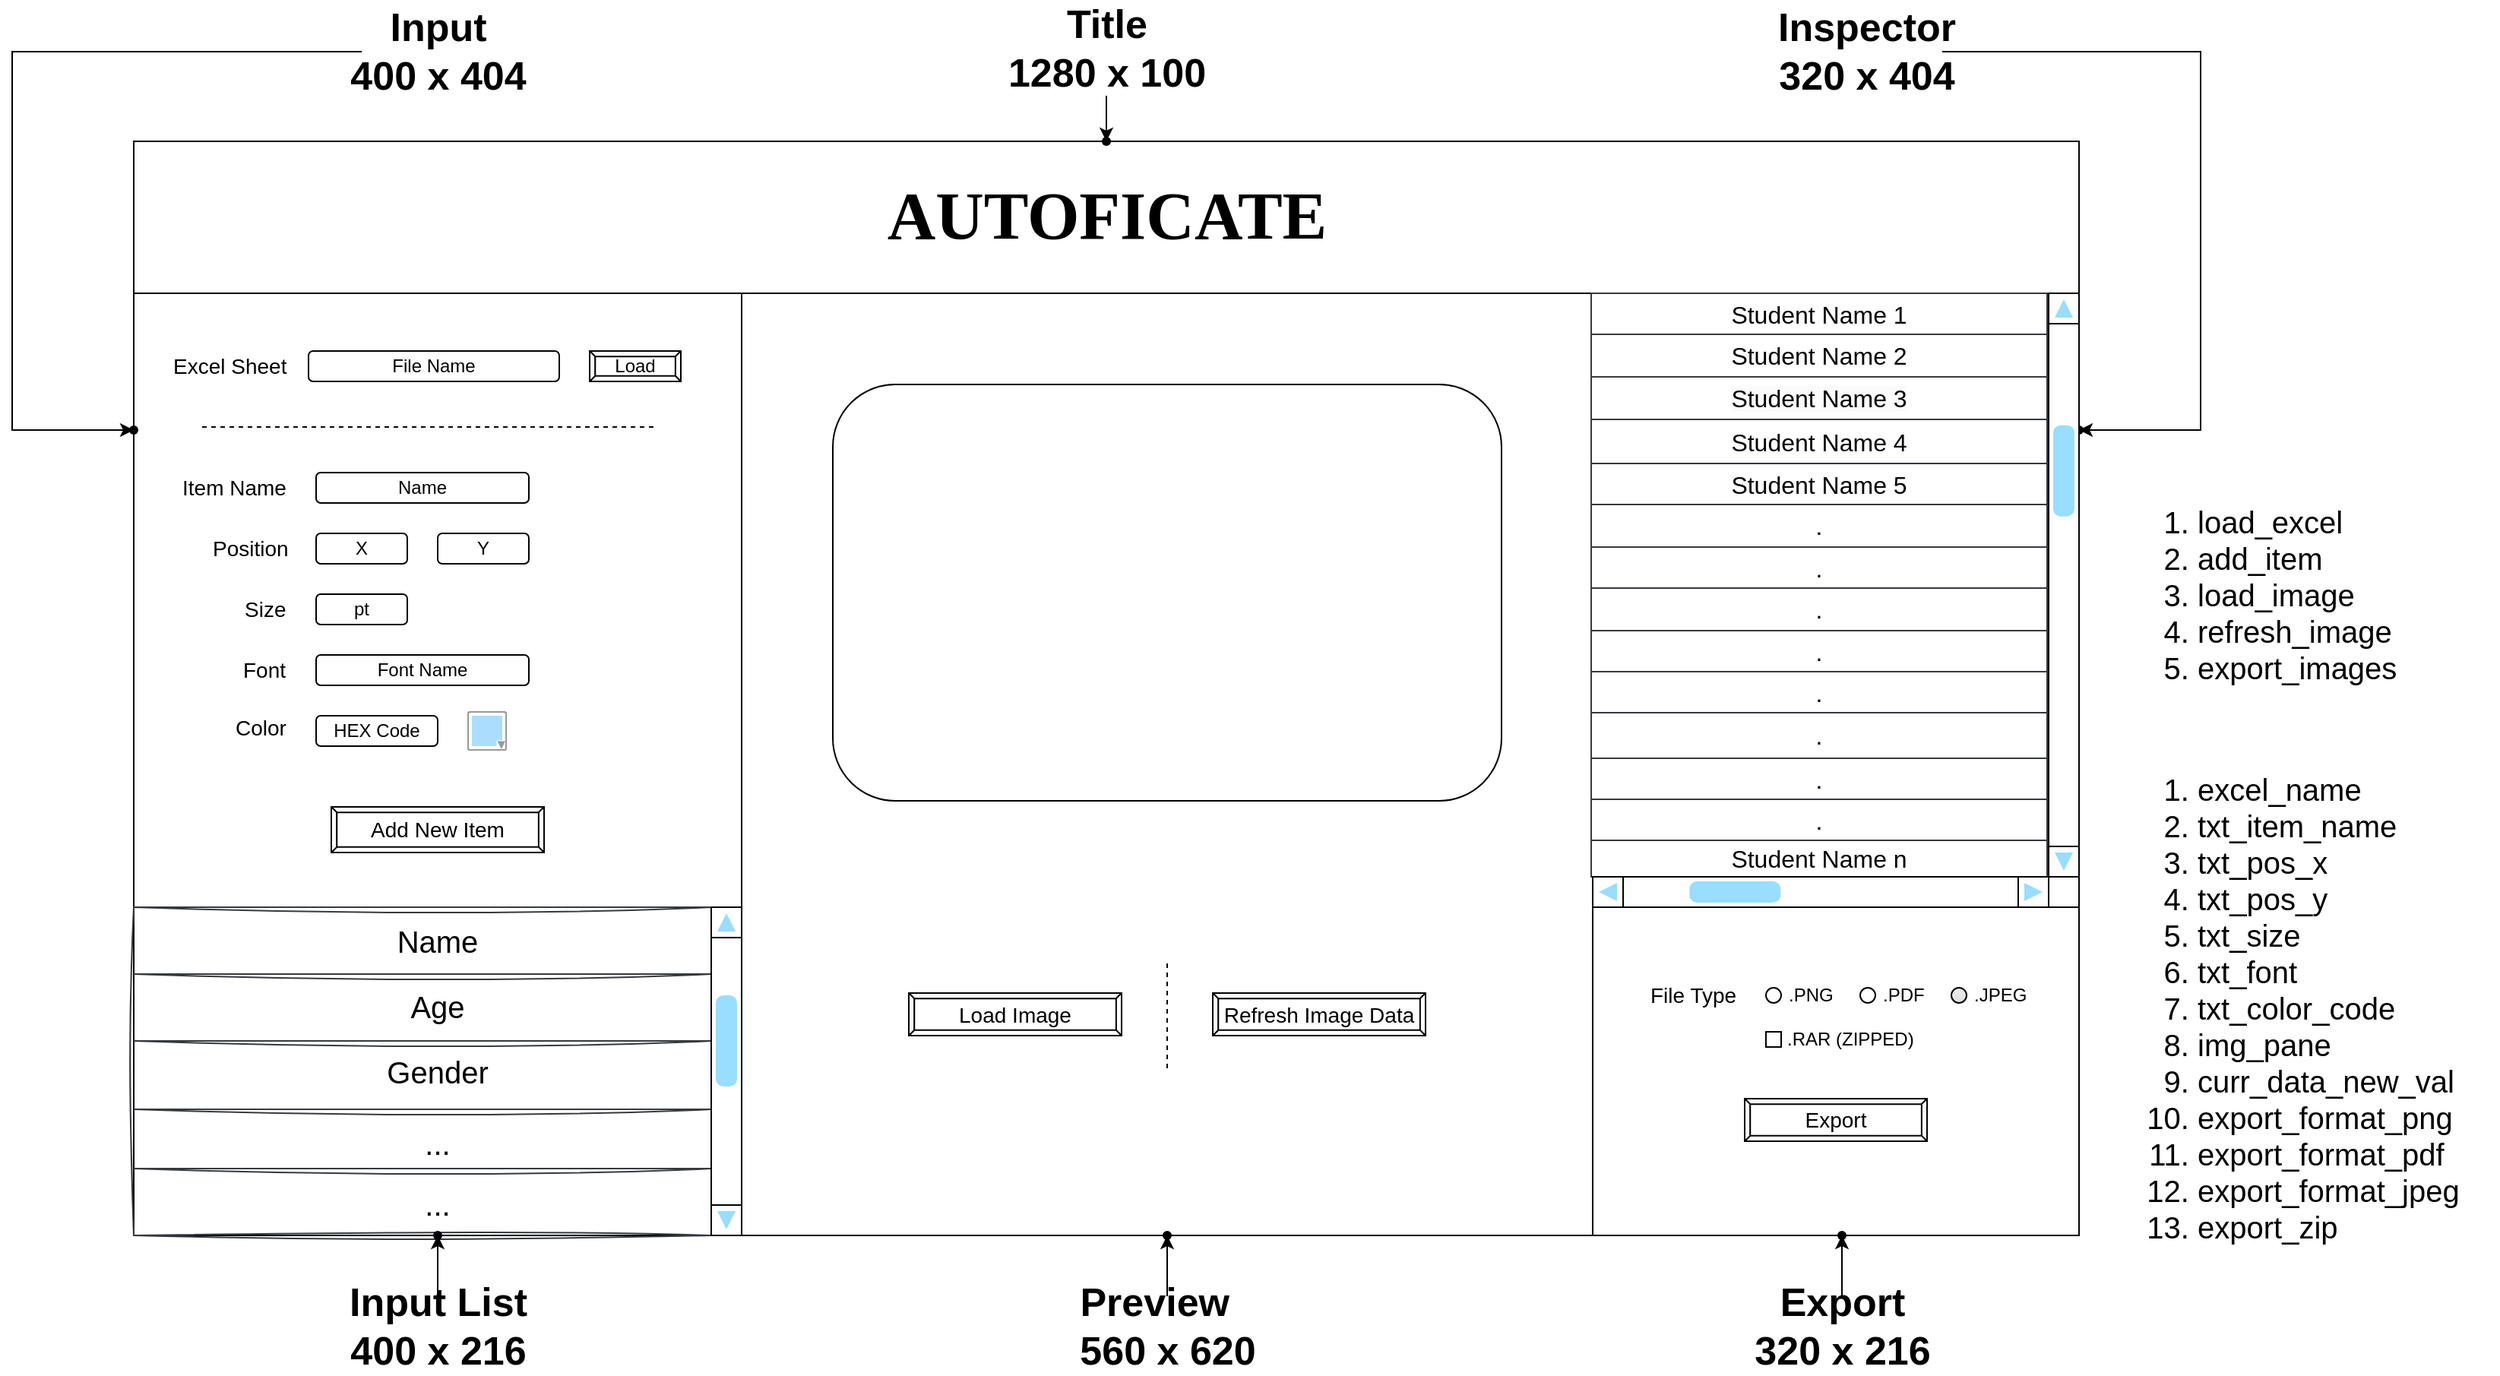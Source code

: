 <mxfile version="22.1.11" type="github" pages="2">
  <diagram name="Layout" id="3tFr-54vqNAXreYe3aTh">
    <mxGraphModel dx="2635" dy="1520" grid="1" gridSize="10" guides="1" tooltips="1" connect="1" arrows="1" fold="1" page="1" pageScale="1" pageWidth="1600" pageHeight="900" math="0" shadow="0">
      <root>
        <object label="" django-id="" id="0">
          <mxCell />
        </object>
        <mxCell id="1" parent="0" />
        <mxCell id="I5DkHqy-VIiB0eivFTLI-1" value="" style="rounded=0;whiteSpace=wrap;html=1;labelPosition=center;verticalLabelPosition=middle;align=center;verticalAlign=middle;movable=0;resizable=0;rotatable=0;deletable=0;editable=0;locked=1;connectable=0;aspect=fixed;fillColor=none;gradientColor=none;gradientDirection=radial;fillStyle=dots;strokeColor=default;glass=0;" parent="1" vertex="1">
          <mxGeometry width="1280" height="720" as="geometry" />
        </mxCell>
        <mxCell id="KJbxnqqP8v8nSf_yf0gy-2" value="" style="endArrow=none;html=1;rounded=0;entryX=0.25;entryY=0;entryDx=0;entryDy=0;movable=0;resizable=0;rotatable=0;deletable=0;editable=0;locked=1;connectable=0;" parent="1" edge="1">
          <mxGeometry width="50" height="50" relative="1" as="geometry">
            <mxPoint x="400" y="100" as="sourcePoint" />
            <mxPoint x="400" y="720" as="targetPoint" />
          </mxGeometry>
        </mxCell>
        <mxCell id="KJbxnqqP8v8nSf_yf0gy-3" value="" style="endArrow=none;html=1;rounded=0;entryX=0.25;entryY=0;entryDx=0;entryDy=0;movable=0;resizable=0;rotatable=0;deletable=0;editable=0;locked=1;connectable=0;" parent="1" edge="1">
          <mxGeometry width="50" height="50" relative="1" as="geometry">
            <mxPoint x="960" y="100" as="sourcePoint" />
            <mxPoint x="960" y="720" as="targetPoint" />
          </mxGeometry>
        </mxCell>
        <mxCell id="KJbxnqqP8v8nSf_yf0gy-4" value="" style="endArrow=none;html=1;rounded=0;movable=1;resizable=1;rotatable=1;deletable=1;editable=1;locked=0;connectable=1;" parent="1" edge="1">
          <mxGeometry width="50" height="50" relative="1" as="geometry">
            <mxPoint y="504" as="sourcePoint" />
            <mxPoint x="400" y="504" as="targetPoint" />
          </mxGeometry>
        </mxCell>
        <mxCell id="KJbxnqqP8v8nSf_yf0gy-5" value="" style="endArrow=none;html=1;rounded=0;movable=0;resizable=0;rotatable=0;deletable=0;editable=0;locked=1;connectable=0;" parent="1" edge="1">
          <mxGeometry width="50" height="50" relative="1" as="geometry">
            <mxPoint x="960" y="504" as="sourcePoint" />
            <mxPoint x="1280" y="504" as="targetPoint" />
          </mxGeometry>
        </mxCell>
        <object label="Load" django-id="load_excel" django-submit-type="POST" id="KJbxnqqP8v8nSf_yf0gy-23">
          <mxCell style="labelPosition=center;verticalLabelPosition=middle;align=center;html=1;shape=mxgraph.basic.button;dx=3.57;whiteSpace=wrap;" parent="1" vertex="1">
            <mxGeometry x="300" y="138" width="60" height="20" as="geometry" />
          </mxCell>
        </object>
        <mxCell id="KJbxnqqP8v8nSf_yf0gy-24" value="Excel Sheet" style="text;html=1;strokeColor=none;fillColor=none;align=left;verticalAlign=middle;whiteSpace=wrap;rounded=0;fontSize=14;" parent="1" vertex="1">
          <mxGeometry x="24" y="138" width="80" height="20" as="geometry" />
        </mxCell>
        <object label="File Name" django-id="excel_name" id="KJbxnqqP8v8nSf_yf0gy-25">
          <mxCell style="rounded=1;whiteSpace=wrap;html=1;strokeColor=default;align=center;verticalAlign=middle;fontFamily=Helvetica;fontSize=12;fontColor=default;fillColor=default;" parent="1" vertex="1">
            <mxGeometry x="115" y="138" width="165" height="20" as="geometry" />
          </mxCell>
        </object>
        <mxCell id="KJbxnqqP8v8nSf_yf0gy-31" value="Position" style="text;html=1;strokeColor=none;fillColor=none;align=left;verticalAlign=middle;whiteSpace=wrap;rounded=0;fontSize=14;fontFamily=Helvetica;fontColor=default;" parent="1" vertex="1">
          <mxGeometry x="50" y="258" width="50" height="20" as="geometry" />
        </mxCell>
        <object label="X" django-id="txt_pos_x" id="KJbxnqqP8v8nSf_yf0gy-33">
          <mxCell style="rounded=1;whiteSpace=wrap;html=1;align=center;verticalAlign=middle;fontFamily=Helvetica;fontSize=12;fontColor=default;fillColor=none;gradientColor=none;" parent="1" vertex="1">
            <mxGeometry x="120" y="258" width="60" height="20" as="geometry" />
          </mxCell>
        </object>
        <object label="Y" django-id="txt_pos_y" id="KJbxnqqP8v8nSf_yf0gy-34">
          <mxCell style="rounded=1;whiteSpace=wrap;html=1;align=center;verticalAlign=middle;fontFamily=Helvetica;fontSize=12;fontColor=default;fillColor=none;gradientColor=none;" parent="1" vertex="1">
            <mxGeometry x="200" y="258" width="60" height="20" as="geometry" />
          </mxCell>
        </object>
        <mxCell id="KJbxnqqP8v8nSf_yf0gy-42" value="Size" style="text;html=1;strokeColor=none;fillColor=none;align=left;verticalAlign=middle;whiteSpace=wrap;rounded=0;fontSize=14;fontFamily=Helvetica;fontColor=default;" parent="1" vertex="1">
          <mxGeometry x="71" y="298" width="30" height="20" as="geometry" />
        </mxCell>
        <object label="&lt;div style=&quot;&quot;&gt;&lt;span style=&quot;background-color: initial;&quot;&gt;pt&lt;/span&gt;&lt;/div&gt;" django-id="txt_size" id="KJbxnqqP8v8nSf_yf0gy-43">
          <mxCell style="rounded=1;whiteSpace=wrap;html=1;align=center;verticalAlign=middle;fontFamily=Helvetica;fontSize=12;fontColor=default;fillColor=none;gradientColor=none;" parent="1" vertex="1">
            <mxGeometry x="120" y="298" width="60" height="20" as="geometry" />
          </mxCell>
        </object>
        <mxCell id="KJbxnqqP8v8nSf_yf0gy-44" value="Font" style="text;html=1;strokeColor=none;fillColor=none;align=left;verticalAlign=middle;whiteSpace=wrap;rounded=0;fontSize=14;fontFamily=Helvetica;fontColor=default;" parent="1" vertex="1">
          <mxGeometry x="70" y="338" width="30" height="20" as="geometry" />
        </mxCell>
        <object label="&lt;div style=&quot;&quot;&gt;&lt;span style=&quot;background-color: initial;&quot;&gt;Font Name&lt;/span&gt;&lt;/div&gt;" django-id="txt_font" id="KJbxnqqP8v8nSf_yf0gy-45">
          <mxCell style="rounded=1;whiteSpace=wrap;html=1;align=center;verticalAlign=middle;fontFamily=Helvetica;fontSize=12;fontColor=default;fillColor=none;gradientColor=none;" parent="1" vertex="1">
            <mxGeometry x="120" y="338" width="140" height="20" as="geometry" />
          </mxCell>
        </object>
        <object label="&lt;div style=&quot;&quot;&gt;&lt;span style=&quot;background-color: initial;&quot;&gt;HEX Code&lt;/span&gt;&lt;/div&gt;" django-id="txt_color_code" id="KJbxnqqP8v8nSf_yf0gy-46">
          <mxCell style="rounded=1;whiteSpace=wrap;html=1;align=center;verticalAlign=middle;fontFamily=Helvetica;fontSize=12;fontColor=default;fillColor=none;gradientColor=none;" parent="1" vertex="1">
            <mxGeometry x="120" y="378" width="80" height="20" as="geometry" />
          </mxCell>
        </object>
        <mxCell id="KJbxnqqP8v8nSf_yf0gy-47" value="Color" style="text;html=1;strokeColor=none;fillColor=none;align=left;verticalAlign=middle;whiteSpace=wrap;rounded=0;fontSize=14;fontFamily=Helvetica;fontColor=default;" parent="1" vertex="1">
          <mxGeometry x="65" y="375.5" width="30" height="20" as="geometry" />
        </mxCell>
        <mxCell id="KJbxnqqP8v8nSf_yf0gy-48" value="" style="verticalLabelPosition=bottom;shadow=0;dashed=0;align=center;html=1;verticalAlign=top;strokeWidth=1;shape=mxgraph.mockup.forms.colorPicker;chosenColor=#aaddff;rounded=0;fontFamily=Helvetica;fontSize=12;" parent="1" vertex="1">
          <mxGeometry x="220" y="375.5" width="25" height="25" as="geometry" />
        </mxCell>
        <mxCell id="KJbxnqqP8v8nSf_yf0gy-49" value="" style="endArrow=none;html=1;rounded=0;fontFamily=Helvetica;fontSize=12;fontColor=default;movable=0;resizable=0;rotatable=0;deletable=0;editable=0;locked=1;connectable=0;" parent="1" edge="1">
          <mxGeometry width="50" height="50" relative="1" as="geometry">
            <mxPoint y="100" as="sourcePoint" />
            <mxPoint x="1280" y="100" as="targetPoint" />
          </mxGeometry>
        </mxCell>
        <object label="Add New Item" django-id="add_item" django-submit-type="POST" id="KJbxnqqP8v8nSf_yf0gy-50">
          <mxCell style="labelPosition=center;verticalLabelPosition=middle;align=center;html=1;shape=mxgraph.basic.button;dx=3.57;whiteSpace=wrap;fontSize=14;" parent="1" vertex="1">
            <mxGeometry x="130" y="438" width="140" height="30" as="geometry" />
          </mxCell>
        </object>
        <mxCell id="KJbxnqqP8v8nSf_yf0gy-64" value="" style="shape=table;startSize=0;container=1;collapsible=0;childLayout=tableLayout;fontSize=16;rounded=1;align=left;verticalAlign=middle;fontFamily=Helvetica;spacing=2;labelBorderColor=none;whiteSpace=wrap;html=1;labelBackgroundColor=none;fontStyle=0;arcSize=37;swimlaneLine=1;swimlaneFillColor=default;spacingLeft=50;fillColor=default;strokeColor=#36393d;fillStyle=auto;gradientColor=none;shadow=0;sketch=1;curveFitting=1;jiggle=2;" parent="1" vertex="1">
          <mxGeometry y="504" width="380" height="216" as="geometry" />
        </mxCell>
        <mxCell id="KJbxnqqP8v8nSf_yf0gy-79" style="shape=tableRow;horizontal=0;startSize=0;swimlaneHead=0;swimlaneBody=0;strokeColor=inherit;top=0;left=0;bottom=0;right=0;collapsible=0;dropTarget=0;fillColor=none;points=[[0,0.5],[1,0.5]];portConstraint=eastwest;fontSize=16;rounded=0;align=left;verticalAlign=middle;fontFamily=Helvetica;fontColor=default;html=1;spacingLeft=3;spacing=5;" parent="KJbxnqqP8v8nSf_yf0gy-64" vertex="1">
          <mxGeometry width="380" height="44" as="geometry" />
        </mxCell>
        <mxCell id="KJbxnqqP8v8nSf_yf0gy-80" value="" style="shape=partialRectangle;html=1;whiteSpace=wrap;connectable=0;strokeColor=inherit;overflow=hidden;fillColor=none;top=0;left=0;bottom=0;right=0;pointerEvents=1;fontSize=16;rounded=0;align=left;verticalAlign=middle;fontFamily=Helvetica;fontColor=default;" parent="KJbxnqqP8v8nSf_yf0gy-79" vertex="1">
          <mxGeometry width="380" height="44" as="geometry">
            <mxRectangle width="380" height="44" as="alternateBounds" />
          </mxGeometry>
        </mxCell>
        <mxCell id="KJbxnqqP8v8nSf_yf0gy-77" style="shape=tableRow;horizontal=0;startSize=0;swimlaneHead=0;swimlaneBody=0;strokeColor=inherit;top=0;left=0;bottom=0;right=0;collapsible=0;dropTarget=0;fillColor=none;points=[[0,0.5],[1,0.5]];portConstraint=eastwest;fontSize=16;rounded=0;align=left;verticalAlign=middle;fontFamily=Helvetica;fontColor=default;html=1;" parent="KJbxnqqP8v8nSf_yf0gy-64" vertex="1">
          <mxGeometry y="44" width="380" height="44" as="geometry" />
        </mxCell>
        <mxCell id="KJbxnqqP8v8nSf_yf0gy-78" value="" style="shape=partialRectangle;html=1;whiteSpace=wrap;connectable=0;strokeColor=inherit;overflow=hidden;fillColor=none;top=0;left=0;bottom=0;right=0;pointerEvents=1;fontSize=16;rounded=0;align=left;verticalAlign=middle;fontFamily=Helvetica;fontColor=default;" parent="KJbxnqqP8v8nSf_yf0gy-77" vertex="1">
          <mxGeometry width="380" height="44" as="geometry">
            <mxRectangle width="380" height="44" as="alternateBounds" />
          </mxGeometry>
        </mxCell>
        <mxCell id="KJbxnqqP8v8nSf_yf0gy-65" value="" style="shape=tableRow;horizontal=0;startSize=0;swimlaneHead=0;swimlaneBody=0;strokeColor=inherit;top=0;left=0;bottom=0;right=0;collapsible=0;dropTarget=0;fillColor=none;points=[[0,0.5],[1,0.5]];portConstraint=eastwest;fontSize=16;rounded=0;align=left;verticalAlign=middle;fontFamily=Helvetica;fontColor=default;html=1;" parent="KJbxnqqP8v8nSf_yf0gy-64" vertex="1">
          <mxGeometry y="88" width="380" height="45" as="geometry" />
        </mxCell>
        <mxCell id="KJbxnqqP8v8nSf_yf0gy-67" value="" style="shape=partialRectangle;html=1;whiteSpace=wrap;connectable=0;strokeColor=inherit;overflow=hidden;fillColor=none;top=0;left=0;bottom=0;right=0;pointerEvents=1;fontSize=16;rounded=0;align=left;verticalAlign=middle;fontFamily=Helvetica;fontColor=default;" parent="KJbxnqqP8v8nSf_yf0gy-65" vertex="1">
          <mxGeometry width="380" height="45" as="geometry">
            <mxRectangle width="380" height="45" as="alternateBounds" />
          </mxGeometry>
        </mxCell>
        <mxCell id="KJbxnqqP8v8nSf_yf0gy-69" value="" style="shape=tableRow;horizontal=0;startSize=0;swimlaneHead=0;swimlaneBody=0;strokeColor=inherit;top=0;left=0;bottom=0;right=0;collapsible=0;dropTarget=0;fillColor=none;points=[[0,0.5],[1,0.5]];portConstraint=eastwest;fontSize=16;rounded=0;align=left;verticalAlign=middle;fontFamily=Helvetica;fontColor=default;html=1;" parent="KJbxnqqP8v8nSf_yf0gy-64" vertex="1">
          <mxGeometry y="133" width="380" height="39" as="geometry" />
        </mxCell>
        <mxCell id="KJbxnqqP8v8nSf_yf0gy-71" value="" style="shape=partialRectangle;html=1;whiteSpace=wrap;connectable=0;strokeColor=inherit;overflow=hidden;fillColor=none;top=0;left=0;bottom=0;right=0;pointerEvents=1;fontSize=16;rounded=0;align=left;verticalAlign=middle;fontFamily=Helvetica;fontColor=default;" parent="KJbxnqqP8v8nSf_yf0gy-69" vertex="1">
          <mxGeometry width="380" height="39" as="geometry">
            <mxRectangle width="380" height="39" as="alternateBounds" />
          </mxGeometry>
        </mxCell>
        <mxCell id="KJbxnqqP8v8nSf_yf0gy-73" value="" style="shape=tableRow;horizontal=0;startSize=0;swimlaneHead=0;swimlaneBody=0;strokeColor=inherit;top=0;left=0;bottom=0;right=0;collapsible=0;dropTarget=0;fillColor=none;points=[[0,0.5],[1,0.5]];portConstraint=eastwest;fontSize=16;rounded=0;align=left;verticalAlign=middle;fontFamily=Helvetica;fontColor=default;html=1;" parent="KJbxnqqP8v8nSf_yf0gy-64" vertex="1">
          <mxGeometry y="172" width="380" height="44" as="geometry" />
        </mxCell>
        <mxCell id="KJbxnqqP8v8nSf_yf0gy-75" value="" style="shape=partialRectangle;html=1;whiteSpace=wrap;connectable=0;strokeColor=inherit;overflow=hidden;fillColor=none;top=0;left=0;bottom=0;right=0;pointerEvents=1;fontSize=16;rounded=0;align=left;verticalAlign=middle;fontFamily=Helvetica;fontColor=default;" parent="KJbxnqqP8v8nSf_yf0gy-73" vertex="1">
          <mxGeometry width="380" height="44" as="geometry">
            <mxRectangle width="380" height="44" as="alternateBounds" />
          </mxGeometry>
        </mxCell>
        <mxCell id="KJbxnqqP8v8nSf_yf0gy-83" value="Name" style="text;html=1;strokeColor=none;fillColor=none;align=center;verticalAlign=middle;whiteSpace=wrap;rounded=0;fontSize=20;fontFamily=Helvetica;fontColor=default;arcSize=50;shadow=0;glass=0;gradientColor=none;" parent="1" vertex="1">
          <mxGeometry x="170" y="515.5" width="60" height="20" as="geometry" />
        </mxCell>
        <mxCell id="KJbxnqqP8v8nSf_yf0gy-96" value="Age" style="text;html=1;strokeColor=none;fillColor=none;align=center;verticalAlign=middle;whiteSpace=wrap;rounded=0;fontSize=20;fontFamily=Helvetica;fontColor=default;" parent="1" vertex="1">
          <mxGeometry x="170" y="558.5" width="60" height="20" as="geometry" />
        </mxCell>
        <mxCell id="KJbxnqqP8v8nSf_yf0gy-97" value="Gender" style="text;html=1;strokeColor=none;fillColor=none;align=center;verticalAlign=middle;whiteSpace=wrap;rounded=0;fontSize=20;fontFamily=Helvetica;fontColor=default;" parent="1" vertex="1">
          <mxGeometry x="170" y="602" width="60" height="20" as="geometry" />
        </mxCell>
        <mxCell id="KJbxnqqP8v8nSf_yf0gy-98" value="..." style="text;html=1;strokeColor=none;fillColor=none;align=center;verticalAlign=middle;whiteSpace=wrap;rounded=0;fontSize=20;fontFamily=Helvetica;fontColor=default;" parent="1" vertex="1">
          <mxGeometry x="170" y="648.5" width="60" height="20" as="geometry" />
        </mxCell>
        <mxCell id="KJbxnqqP8v8nSf_yf0gy-99" value="..." style="text;html=1;strokeColor=none;fillColor=none;align=center;verticalAlign=middle;whiteSpace=wrap;rounded=0;fontSize=20;fontFamily=Helvetica;fontColor=default;" parent="1" vertex="1">
          <mxGeometry x="170" y="688.5" width="60" height="20" as="geometry" />
        </mxCell>
        <object label="" django-id="img_pane" id="KJbxnqqP8v8nSf_yf0gy-100">
          <mxCell style="rounded=1;whiteSpace=wrap;html=1;align=left;verticalAlign=middle;fontFamily=Helvetica;fontSize=12;fontColor=default;fillColor=none;gradientColor=none;" parent="1" vertex="1">
            <mxGeometry x="460" y="160" width="440" height="274" as="geometry" />
          </mxCell>
        </object>
        <mxCell id="KJbxnqqP8v8nSf_yf0gy-101" value="" style="group;movable=0;resizable=0;rotatable=0;deletable=0;editable=0;locked=1;connectable=0;" parent="1" vertex="1" connectable="0">
          <mxGeometry x="1090" y="-79" width="270" height="279" as="geometry" />
        </mxCell>
        <mxCell id="KJbxnqqP8v8nSf_yf0gy-7" value="Inspector&lt;br style=&quot;font-size: 26px;&quot;&gt;320 x 404" style="text;strokeColor=none;fillColor=none;html=1;fontSize=26;fontStyle=1;verticalAlign=middle;align=center;movable=1;resizable=1;rotatable=1;deletable=1;editable=1;locked=0;connectable=1;" parent="KJbxnqqP8v8nSf_yf0gy-101" vertex="1">
          <mxGeometry width="100" height="40" as="geometry" />
        </mxCell>
        <mxCell id="KJbxnqqP8v8nSf_yf0gy-8" value="" style="shape=waypoint;sketch=0;size=6;pointerEvents=1;points=[];fillColor=none;resizable=0;rotatable=0;perimeter=centerPerimeter;snapToPoint=1;" parent="KJbxnqqP8v8nSf_yf0gy-101" vertex="1">
          <mxGeometry x="180" y="259" width="20" height="20" as="geometry" />
        </mxCell>
        <mxCell id="KJbxnqqP8v8nSf_yf0gy-9" value="" style="edgeStyle=orthogonalEdgeStyle;rounded=0;orthogonalLoop=1;jettySize=auto;html=1;" parent="KJbxnqqP8v8nSf_yf0gy-101" source="KJbxnqqP8v8nSf_yf0gy-7" target="KJbxnqqP8v8nSf_yf0gy-8" edge="1">
          <mxGeometry relative="1" as="geometry">
            <Array as="points">
              <mxPoint x="270" y="20" />
              <mxPoint x="270" y="269" />
            </Array>
          </mxGeometry>
        </mxCell>
        <mxCell id="KJbxnqqP8v8nSf_yf0gy-103" value="" style="group;movable=0;resizable=0;rotatable=0;deletable=0;editable=0;locked=1;connectable=0;" parent="1" vertex="1" connectable="0">
          <mxGeometry x="-80" y="-79" width="330" height="279" as="geometry" />
        </mxCell>
        <mxCell id="KJbxnqqP8v8nSf_yf0gy-37" value="" style="group;movable=1;resizable=1;rotatable=1;deletable=1;editable=1;locked=0;connectable=1;" parent="KJbxnqqP8v8nSf_yf0gy-103" vertex="1" connectable="0">
          <mxGeometry x="230" width="100" height="89" as="geometry" />
        </mxCell>
        <mxCell id="KJbxnqqP8v8nSf_yf0gy-6" value="Input&lt;br style=&quot;font-size: 26px;&quot;&gt;400 x 404" style="text;strokeColor=none;fillColor=none;html=1;fontSize=26;fontStyle=1;verticalAlign=middle;align=center;movable=1;resizable=1;rotatable=1;deletable=1;editable=1;locked=0;connectable=1;" parent="KJbxnqqP8v8nSf_yf0gy-37" vertex="1">
          <mxGeometry width="100" height="40" as="geometry" />
        </mxCell>
        <mxCell id="KJbxnqqP8v8nSf_yf0gy-10" value="" style="shape=waypoint;sketch=0;size=6;pointerEvents=1;points=[];fillColor=none;resizable=0;rotatable=0;perimeter=centerPerimeter;snapToPoint=1;" parent="KJbxnqqP8v8nSf_yf0gy-103" vertex="1">
          <mxGeometry x="70" y="259" width="20" height="20" as="geometry" />
        </mxCell>
        <mxCell id="KJbxnqqP8v8nSf_yf0gy-11" value="" style="edgeStyle=orthogonalEdgeStyle;rounded=0;orthogonalLoop=1;jettySize=auto;html=1;" parent="KJbxnqqP8v8nSf_yf0gy-103" source="KJbxnqqP8v8nSf_yf0gy-6" target="KJbxnqqP8v8nSf_yf0gy-10" edge="1">
          <mxGeometry relative="1" as="geometry">
            <Array as="points">
              <mxPoint y="20" />
              <mxPoint y="269" />
            </Array>
          </mxGeometry>
        </mxCell>
        <mxCell id="KJbxnqqP8v8nSf_yf0gy-105" value="" style="group;movable=0;resizable=0;rotatable=0;deletable=0;editable=0;locked=1;connectable=0;" parent="1" vertex="1" connectable="0">
          <mxGeometry x="630" y="710" width="100" height="90" as="geometry" />
        </mxCell>
        <mxCell id="KJbxnqqP8v8nSf_yf0gy-12" value="Preview&lt;span style=&quot;white-space: pre; font-size: 26px;&quot;&gt;&#x9;&lt;/span&gt;&lt;br style=&quot;font-size: 26px;&quot;&gt;560 x 620" style="text;strokeColor=none;fillColor=none;html=1;fontSize=26;fontStyle=1;verticalAlign=middle;align=center;movable=1;resizable=1;rotatable=1;deletable=1;editable=1;locked=0;connectable=1;" parent="KJbxnqqP8v8nSf_yf0gy-105" vertex="1">
          <mxGeometry y="50" width="100" height="40" as="geometry" />
        </mxCell>
        <mxCell id="KJbxnqqP8v8nSf_yf0gy-13" value="" style="shape=waypoint;sketch=0;size=6;pointerEvents=1;points=[];fillColor=none;resizable=0;rotatable=0;perimeter=centerPerimeter;snapToPoint=1;" parent="KJbxnqqP8v8nSf_yf0gy-105" vertex="1">
          <mxGeometry x="40" width="20" height="20" as="geometry" />
        </mxCell>
        <mxCell id="KJbxnqqP8v8nSf_yf0gy-14" value="" style="edgeStyle=orthogonalEdgeStyle;rounded=0;orthogonalLoop=1;jettySize=auto;html=1;" parent="KJbxnqqP8v8nSf_yf0gy-105" source="KJbxnqqP8v8nSf_yf0gy-12" target="KJbxnqqP8v8nSf_yf0gy-13" edge="1">
          <mxGeometry relative="1" as="geometry" />
        </mxCell>
        <mxCell id="KJbxnqqP8v8nSf_yf0gy-110" value="" style="endArrow=none;dashed=1;html=1;rounded=0;fontFamily=Helvetica;fontSize=12;fontColor=default;" parent="1" edge="1">
          <mxGeometry width="50" height="50" relative="1" as="geometry">
            <mxPoint x="45" y="188" as="sourcePoint" />
            <mxPoint x="345" y="188" as="targetPoint" />
          </mxGeometry>
        </mxCell>
        <mxCell id="KJbxnqqP8v8nSf_yf0gy-112" value="File Type" style="text;html=1;strokeColor=none;fillColor=none;align=left;verticalAlign=middle;whiteSpace=wrap;rounded=0;fontSize=14;fontFamily=Helvetica;fontColor=default;" parent="1" vertex="1">
          <mxGeometry x="996" y="552" width="60" height="20" as="geometry" />
        </mxCell>
        <object label="Export" django-id="export_images" django-submit-type="POST" id="KJbxnqqP8v8nSf_yf0gy-119">
          <mxCell style="labelPosition=center;verticalLabelPosition=middle;align=center;html=1;shape=mxgraph.basic.button;dx=3.57;whiteSpace=wrap;fontSize=14;" parent="1" vertex="1">
            <mxGeometry x="1060" y="630" width="120" height="28" as="geometry" />
          </mxCell>
        </object>
        <object label=".PNG" django-id="export_format_png" id="KJbxnqqP8v8nSf_yf0gy-126">
          <mxCell style="html=1;shadow=0;dashed=0;shape=mxgraph.bootstrap.radioButton2;labelPosition=right;verticalLabelPosition=middle;align=left;verticalAlign=middle;checked=0;spacing=5;checkedFill=#0085FC;checkedStroke=#ffffff;rounded=0;fontFamily=Helvetica;fontSize=12;" parent="1" vertex="1">
            <mxGeometry x="1074" y="557" width="10" height="10" as="geometry" />
          </mxCell>
        </object>
        <object label=".JPEG" django-id="export_format_jpeg" id="KJbxnqqP8v8nSf_yf0gy-127">
          <mxCell style="html=1;shadow=0;dashed=0;shape=mxgraph.bootstrap.radioButton2;labelPosition=right;verticalLabelPosition=middle;align=left;verticalAlign=middle;gradientColor=#DEDEDE;fillColor=#EDEDED;checked=0;spacing=5;checkedFill=#0085FC;checkedStroke=#ffffff;rounded=0;fontFamily=Helvetica;fontSize=12;fontColor=default;" parent="1" vertex="1">
            <mxGeometry x="1196" y="557" width="10" height="10" as="geometry" />
          </mxCell>
        </object>
        <object label=".PDF" django-id="export_format_pdf" id="KJbxnqqP8v8nSf_yf0gy-128">
          <mxCell style="html=1;shadow=0;dashed=0;shape=mxgraph.bootstrap.radioButton2;labelPosition=right;verticalLabelPosition=middle;align=left;verticalAlign=middle;checked=0;spacing=5;checkedFill=#0085FC;checkedStroke=#ffffff;rounded=0;fontFamily=Helvetica;fontSize=12;" parent="1" vertex="1">
            <mxGeometry x="1136" y="557" width="10" height="10" as="geometry" />
          </mxCell>
        </object>
        <object label=".RAR (ZIPPED)" django-id="export_zip" id="KJbxnqqP8v8nSf_yf0gy-133">
          <mxCell style="rounded=1;align=left;verticalAlign=middle;fontStyle=0;fontSize=12;labelPosition=right;verticalLabelPosition=middle;spacingLeft=2;html=1;shadow=0;dashed=0;fontFamily=Helvetica;arcSize=0;" parent="1" vertex="1">
            <mxGeometry x="1074" y="586" width="10" height="10" as="geometry" />
          </mxCell>
        </object>
        <object label="Load Image" django-id="load_image" django-submit-type="POST" id="KJbxnqqP8v8nSf_yf0gy-137">
          <mxCell style="labelPosition=center;verticalLabelPosition=middle;align=center;html=1;shape=mxgraph.basic.button;dx=3.57;whiteSpace=wrap;fontSize=14;" parent="1" vertex="1">
            <mxGeometry x="510" y="560.5" width="140" height="28" as="geometry" />
          </mxCell>
        </object>
        <object label="Refresh Image Data" django-id="refresh_image" django-submit-type="POST" id="KJbxnqqP8v8nSf_yf0gy-138">
          <mxCell style="labelPosition=center;verticalLabelPosition=middle;align=center;html=1;shape=mxgraph.basic.button;dx=3.57;whiteSpace=wrap;fontSize=14;" parent="1" vertex="1">
            <mxGeometry x="710" y="560.5" width="140" height="28" as="geometry" />
          </mxCell>
        </object>
        <mxCell id="KJbxnqqP8v8nSf_yf0gy-139" value="&lt;font style=&quot;font-size: 44px;&quot;&gt;AUTOFICATE&lt;/font&gt;" style="text;strokeColor=none;fillColor=none;html=1;fontSize=40;fontStyle=1;verticalAlign=middle;align=center;fontFamily=Lucida Console;fontColor=default;movable=0;resizable=0;rotatable=0;deletable=0;editable=0;locked=1;connectable=0;" parent="1" vertex="1">
          <mxGeometry x="510" y="36" width="260" height="27.5" as="geometry" />
        </mxCell>
        <mxCell id="KJbxnqqP8v8nSf_yf0gy-140" value="&lt;ol style=&quot;&quot;&gt;&lt;li style=&quot;font-size: 20px;&quot;&gt;load_excel&lt;/li&gt;&lt;li style=&quot;font-size: 20px;&quot;&gt;add_item&lt;/li&gt;&lt;li style=&quot;font-size: 20px;&quot;&gt;load_image&lt;/li&gt;&lt;li style=&quot;&quot;&gt;refresh_image&lt;br&gt;&lt;/li&gt;&lt;li style=&quot;&quot;&gt;export_images&lt;br&gt;&lt;/li&gt;&lt;/ol&gt;" style="text;strokeColor=none;fillColor=none;html=1;whiteSpace=wrap;verticalAlign=top;overflow=hidden;fontSize=20;fontFamily=Helvetica;fontColor=default;" parent="1" vertex="1">
          <mxGeometry x="1316" y="212" width="240" height="160" as="geometry" />
        </mxCell>
        <mxCell id="KJbxnqqP8v8nSf_yf0gy-141" value="" style="endArrow=none;dashed=1;html=1;rounded=0;fontFamily=Helvetica;fontSize=12;fontColor=default;" parent="1" edge="1">
          <mxGeometry width="50" height="50" relative="1" as="geometry">
            <mxPoint x="680" y="610" as="sourcePoint" />
            <mxPoint x="680" y="540" as="targetPoint" />
          </mxGeometry>
        </mxCell>
        <mxCell id="KJbxnqqP8v8nSf_yf0gy-142" value="" style="group;movable=0;resizable=0;rotatable=0;deletable=0;editable=0;locked=1;connectable=0;" parent="1" vertex="1" connectable="0">
          <mxGeometry x="1074" y="710" width="100" height="90" as="geometry" />
        </mxCell>
        <mxCell id="KJbxnqqP8v8nSf_yf0gy-20" value="Export&lt;br style=&quot;font-size: 26px;&quot;&gt;320 x 216" style="text;strokeColor=none;fillColor=none;html=1;fontSize=26;fontStyle=1;verticalAlign=middle;align=center;movable=1;resizable=1;rotatable=1;deletable=1;editable=1;locked=0;connectable=1;" parent="KJbxnqqP8v8nSf_yf0gy-142" vertex="1">
          <mxGeometry y="50" width="100" height="40" as="geometry" />
        </mxCell>
        <mxCell id="KJbxnqqP8v8nSf_yf0gy-21" value="" style="shape=waypoint;sketch=0;size=6;pointerEvents=1;points=[];fillColor=none;resizable=0;rotatable=0;perimeter=centerPerimeter;snapToPoint=1;" parent="KJbxnqqP8v8nSf_yf0gy-142" vertex="1">
          <mxGeometry x="40" width="20" height="20" as="geometry" />
        </mxCell>
        <mxCell id="KJbxnqqP8v8nSf_yf0gy-22" value="" style="edgeStyle=orthogonalEdgeStyle;rounded=0;orthogonalLoop=1;jettySize=auto;html=1;" parent="KJbxnqqP8v8nSf_yf0gy-142" source="KJbxnqqP8v8nSf_yf0gy-20" target="KJbxnqqP8v8nSf_yf0gy-21" edge="1">
          <mxGeometry relative="1" as="geometry" />
        </mxCell>
        <mxCell id="KJbxnqqP8v8nSf_yf0gy-145" value="" style="group;movable=0;resizable=0;rotatable=0;deletable=0;editable=0;locked=1;connectable=0;" parent="1" vertex="1" connectable="0">
          <mxGeometry x="150" y="710" width="100" height="90" as="geometry" />
        </mxCell>
        <mxCell id="KJbxnqqP8v8nSf_yf0gy-18" value="" style="shape=waypoint;sketch=0;size=6;pointerEvents=1;points=[];fillColor=none;resizable=0;rotatable=0;perimeter=centerPerimeter;snapToPoint=1;" parent="KJbxnqqP8v8nSf_yf0gy-145" vertex="1">
          <mxGeometry x="40" width="20" height="20" as="geometry" />
        </mxCell>
        <mxCell id="KJbxnqqP8v8nSf_yf0gy-15" value="Input List&lt;br style=&quot;font-size: 26px;&quot;&gt;400 x 216" style="text;strokeColor=none;fillColor=none;html=1;fontSize=26;fontStyle=1;verticalAlign=middle;align=center;movable=1;resizable=1;rotatable=1;deletable=1;editable=1;locked=0;connectable=1;container=0;" parent="KJbxnqqP8v8nSf_yf0gy-145" vertex="1">
          <mxGeometry y="50" width="100" height="40" as="geometry" />
        </mxCell>
        <mxCell id="KJbxnqqP8v8nSf_yf0gy-19" value="" style="edgeStyle=orthogonalEdgeStyle;rounded=0;orthogonalLoop=1;jettySize=auto;html=1;movable=1;resizable=1;rotatable=1;deletable=1;editable=1;locked=0;connectable=1;" parent="KJbxnqqP8v8nSf_yf0gy-145" source="KJbxnqqP8v8nSf_yf0gy-15" target="KJbxnqqP8v8nSf_yf0gy-18" edge="1">
          <mxGeometry relative="1" as="geometry" />
        </mxCell>
        <mxCell id="KJbxnqqP8v8nSf_yf0gy-158" value="" style="shape=table;startSize=0;container=1;collapsible=0;childLayout=tableLayout;fontSize=16;rounded=0;align=center;verticalAlign=middle;fontFamily=Helvetica;spacing=2;labelBorderColor=none;html=1;labelBackgroundColor=none;fontStyle=0;arcSize=37;swimlaneLine=1;swimlaneFillColor=default;spacingLeft=50;fillColor=default;strokeColor=#36393d;fillStyle=auto;gradientColor=none;shadow=0;" parent="1" vertex="1">
          <mxGeometry x="959" y="100" width="300" height="384" as="geometry" />
        </mxCell>
        <mxCell id="KJbxnqqP8v8nSf_yf0gy-190" style="shape=tableRow;horizontal=0;startSize=0;swimlaneHead=0;swimlaneBody=0;strokeColor=inherit;top=0;left=0;bottom=0;right=0;collapsible=0;dropTarget=0;fillColor=none;points=[[0,0.5],[1,0.5]];portConstraint=eastwest;fontSize=16;rounded=0;align=left;verticalAlign=middle;fontFamily=Helvetica;fontColor=default;html=1;spacingLeft=3;spacing=5;" parent="KJbxnqqP8v8nSf_yf0gy-158" vertex="1">
          <mxGeometry width="300" height="27" as="geometry" />
        </mxCell>
        <mxCell id="KJbxnqqP8v8nSf_yf0gy-191" value="Student Name 1" style="shape=partialRectangle;html=1;whiteSpace=wrap;connectable=0;strokeColor=inherit;overflow=hidden;fillColor=none;top=0;left=0;bottom=0;right=0;pointerEvents=1;fontSize=16;rounded=0;align=center;verticalAlign=middle;fontFamily=Helvetica;fontColor=default;" parent="KJbxnqqP8v8nSf_yf0gy-190" vertex="1">
          <mxGeometry width="300" height="27" as="geometry">
            <mxRectangle width="300" height="27" as="alternateBounds" />
          </mxGeometry>
        </mxCell>
        <mxCell id="KJbxnqqP8v8nSf_yf0gy-186" style="shape=tableRow;horizontal=0;startSize=0;swimlaneHead=0;swimlaneBody=0;strokeColor=inherit;top=0;left=0;bottom=0;right=0;collapsible=0;dropTarget=0;fillColor=none;points=[[0,0.5],[1,0.5]];portConstraint=eastwest;fontSize=16;rounded=0;align=left;verticalAlign=middle;fontFamily=Helvetica;fontColor=default;html=1;spacingLeft=3;spacing=5;" parent="KJbxnqqP8v8nSf_yf0gy-158" vertex="1">
          <mxGeometry y="27" width="300" height="28" as="geometry" />
        </mxCell>
        <mxCell id="KJbxnqqP8v8nSf_yf0gy-187" value="Student Name 2" style="shape=partialRectangle;html=1;whiteSpace=wrap;connectable=0;strokeColor=inherit;overflow=hidden;fillColor=none;top=0;left=0;bottom=0;right=0;pointerEvents=1;fontSize=16;rounded=0;align=center;verticalAlign=middle;fontFamily=Helvetica;fontColor=default;" parent="KJbxnqqP8v8nSf_yf0gy-186" vertex="1">
          <mxGeometry width="300" height="28" as="geometry">
            <mxRectangle width="300" height="28" as="alternateBounds" />
          </mxGeometry>
        </mxCell>
        <mxCell id="KJbxnqqP8v8nSf_yf0gy-184" style="shape=tableRow;horizontal=0;startSize=0;swimlaneHead=0;swimlaneBody=0;strokeColor=inherit;top=0;left=0;bottom=0;right=0;collapsible=0;dropTarget=0;fillColor=none;points=[[0,0.5],[1,0.5]];portConstraint=eastwest;fontSize=16;rounded=0;align=left;verticalAlign=middle;fontFamily=Helvetica;fontColor=default;html=1;spacingLeft=3;spacing=5;" parent="KJbxnqqP8v8nSf_yf0gy-158" vertex="1">
          <mxGeometry y="55" width="300" height="28" as="geometry" />
        </mxCell>
        <mxCell id="KJbxnqqP8v8nSf_yf0gy-185" value="&lt;span style=&quot;color: rgb(0, 0, 0); font-family: Helvetica; font-size: 16px; font-style: normal; font-variant-ligatures: normal; font-variant-caps: normal; font-weight: 400; letter-spacing: normal; orphans: 2; text-indent: 0px; text-transform: none; widows: 2; word-spacing: 0px; -webkit-text-stroke-width: 0px; background-color: rgb(251, 251, 251); text-decoration-thickness: initial; text-decoration-style: initial; text-decoration-color: initial; float: none; display: inline !important;&quot;&gt;Student Name&lt;span&gt;&amp;nbsp;3&lt;/span&gt;&lt;/span&gt;" style="shape=partialRectangle;html=1;whiteSpace=wrap;connectable=0;strokeColor=inherit;overflow=hidden;fillColor=none;top=0;left=0;bottom=0;right=0;pointerEvents=1;fontSize=16;rounded=0;align=center;verticalAlign=middle;fontFamily=Helvetica;fontColor=default;" parent="KJbxnqqP8v8nSf_yf0gy-184" vertex="1">
          <mxGeometry width="300" height="28" as="geometry">
            <mxRectangle width="300" height="28" as="alternateBounds" />
          </mxGeometry>
        </mxCell>
        <mxCell id="KJbxnqqP8v8nSf_yf0gy-182" style="shape=tableRow;horizontal=0;startSize=0;swimlaneHead=0;swimlaneBody=0;strokeColor=inherit;top=0;left=0;bottom=0;right=0;collapsible=0;dropTarget=0;fillColor=none;points=[[0,0.5],[1,0.5]];portConstraint=eastwest;fontSize=16;rounded=0;align=left;verticalAlign=middle;fontFamily=Helvetica;fontColor=default;html=1;spacingLeft=3;spacing=5;" parent="KJbxnqqP8v8nSf_yf0gy-158" vertex="1">
          <mxGeometry y="83" width="300" height="29" as="geometry" />
        </mxCell>
        <mxCell id="KJbxnqqP8v8nSf_yf0gy-183" value="Student Name 4" style="shape=partialRectangle;html=1;whiteSpace=wrap;connectable=0;strokeColor=inherit;overflow=hidden;fillColor=none;top=0;left=0;bottom=0;right=0;pointerEvents=1;fontSize=16;rounded=0;align=center;verticalAlign=middle;fontFamily=Helvetica;fontColor=default;" parent="KJbxnqqP8v8nSf_yf0gy-182" vertex="1">
          <mxGeometry width="300" height="29" as="geometry">
            <mxRectangle width="300" height="29" as="alternateBounds" />
          </mxGeometry>
        </mxCell>
        <mxCell id="KJbxnqqP8v8nSf_yf0gy-180" style="shape=tableRow;horizontal=0;startSize=0;swimlaneHead=0;swimlaneBody=0;strokeColor=inherit;top=0;left=0;bottom=0;right=0;collapsible=0;dropTarget=0;fillColor=none;points=[[0,0.5],[1,0.5]];portConstraint=eastwest;fontSize=16;rounded=0;align=left;verticalAlign=middle;fontFamily=Helvetica;fontColor=default;html=1;spacingLeft=3;spacing=5;" parent="KJbxnqqP8v8nSf_yf0gy-158" vertex="1">
          <mxGeometry y="112" width="300" height="27" as="geometry" />
        </mxCell>
        <mxCell id="KJbxnqqP8v8nSf_yf0gy-181" value="Student Name 5" style="shape=partialRectangle;html=1;whiteSpace=wrap;connectable=0;strokeColor=inherit;overflow=hidden;fillColor=none;top=0;left=0;bottom=0;right=0;pointerEvents=1;fontSize=16;rounded=0;align=center;verticalAlign=middle;fontFamily=Helvetica;fontColor=default;" parent="KJbxnqqP8v8nSf_yf0gy-180" vertex="1">
          <mxGeometry width="300" height="27" as="geometry">
            <mxRectangle width="300" height="27" as="alternateBounds" />
          </mxGeometry>
        </mxCell>
        <mxCell id="KJbxnqqP8v8nSf_yf0gy-178" style="shape=tableRow;horizontal=0;startSize=0;swimlaneHead=0;swimlaneBody=0;strokeColor=inherit;top=0;left=0;bottom=0;right=0;collapsible=0;dropTarget=0;fillColor=none;points=[[0,0.5],[1,0.5]];portConstraint=eastwest;fontSize=16;rounded=0;align=left;verticalAlign=middle;fontFamily=Helvetica;fontColor=default;html=1;spacingLeft=3;spacing=5;" parent="KJbxnqqP8v8nSf_yf0gy-158" vertex="1">
          <mxGeometry y="139" width="300" height="28" as="geometry" />
        </mxCell>
        <mxCell id="KJbxnqqP8v8nSf_yf0gy-179" value="." style="shape=partialRectangle;html=1;whiteSpace=wrap;connectable=0;strokeColor=inherit;overflow=hidden;fillColor=none;top=0;left=0;bottom=0;right=0;pointerEvents=1;fontSize=16;rounded=0;align=center;verticalAlign=middle;fontFamily=Helvetica;fontColor=default;" parent="KJbxnqqP8v8nSf_yf0gy-178" vertex="1">
          <mxGeometry width="300" height="28" as="geometry">
            <mxRectangle width="300" height="28" as="alternateBounds" />
          </mxGeometry>
        </mxCell>
        <mxCell id="KJbxnqqP8v8nSf_yf0gy-176" style="shape=tableRow;horizontal=0;startSize=0;swimlaneHead=0;swimlaneBody=0;strokeColor=inherit;top=0;left=0;bottom=0;right=0;collapsible=0;dropTarget=0;fillColor=none;points=[[0,0.5],[1,0.5]];portConstraint=eastwest;fontSize=16;rounded=0;align=left;verticalAlign=middle;fontFamily=Helvetica;fontColor=default;html=1;spacingLeft=3;spacing=5;" parent="KJbxnqqP8v8nSf_yf0gy-158" vertex="1">
          <mxGeometry y="167" width="300" height="27" as="geometry" />
        </mxCell>
        <mxCell id="KJbxnqqP8v8nSf_yf0gy-177" value="." style="shape=partialRectangle;html=1;whiteSpace=wrap;connectable=0;strokeColor=inherit;overflow=hidden;fillColor=none;top=0;left=0;bottom=0;right=0;pointerEvents=1;fontSize=16;rounded=0;align=center;verticalAlign=middle;fontFamily=Helvetica;fontColor=default;" parent="KJbxnqqP8v8nSf_yf0gy-176" vertex="1">
          <mxGeometry width="300" height="27" as="geometry">
            <mxRectangle width="300" height="27" as="alternateBounds" />
          </mxGeometry>
        </mxCell>
        <mxCell id="KJbxnqqP8v8nSf_yf0gy-174" style="shape=tableRow;horizontal=0;startSize=0;swimlaneHead=0;swimlaneBody=0;strokeColor=inherit;top=0;left=0;bottom=0;right=0;collapsible=0;dropTarget=0;fillColor=none;points=[[0,0.5],[1,0.5]];portConstraint=eastwest;fontSize=16;rounded=0;align=left;verticalAlign=middle;fontFamily=Helvetica;fontColor=default;html=1;spacingLeft=3;spacing=5;" parent="KJbxnqqP8v8nSf_yf0gy-158" vertex="1">
          <mxGeometry y="194" width="300" height="28" as="geometry" />
        </mxCell>
        <mxCell id="KJbxnqqP8v8nSf_yf0gy-175" value="." style="shape=partialRectangle;html=1;whiteSpace=wrap;connectable=0;strokeColor=inherit;overflow=hidden;fillColor=none;top=0;left=0;bottom=0;right=0;pointerEvents=1;fontSize=16;rounded=0;align=center;verticalAlign=middle;fontFamily=Helvetica;fontColor=default;" parent="KJbxnqqP8v8nSf_yf0gy-174" vertex="1">
          <mxGeometry width="300" height="28" as="geometry">
            <mxRectangle width="300" height="28" as="alternateBounds" />
          </mxGeometry>
        </mxCell>
        <mxCell id="KJbxnqqP8v8nSf_yf0gy-172" style="shape=tableRow;horizontal=0;startSize=0;swimlaneHead=0;swimlaneBody=0;strokeColor=inherit;top=0;left=0;bottom=0;right=0;collapsible=0;dropTarget=0;fillColor=none;points=[[0,0.5],[1,0.5]];portConstraint=eastwest;fontSize=16;rounded=0;align=left;verticalAlign=middle;fontFamily=Helvetica;fontColor=default;html=1;spacingLeft=3;spacing=5;" parent="KJbxnqqP8v8nSf_yf0gy-158" vertex="1">
          <mxGeometry y="222" width="300" height="27" as="geometry" />
        </mxCell>
        <mxCell id="KJbxnqqP8v8nSf_yf0gy-173" value="." style="shape=partialRectangle;html=1;whiteSpace=wrap;connectable=0;strokeColor=inherit;overflow=hidden;fillColor=none;top=0;left=0;bottom=0;right=0;pointerEvents=1;fontSize=16;rounded=0;align=center;verticalAlign=middle;fontFamily=Helvetica;fontColor=default;" parent="KJbxnqqP8v8nSf_yf0gy-172" vertex="1">
          <mxGeometry width="300" height="27" as="geometry">
            <mxRectangle width="300" height="27" as="alternateBounds" />
          </mxGeometry>
        </mxCell>
        <mxCell id="KJbxnqqP8v8nSf_yf0gy-170" style="shape=tableRow;horizontal=0;startSize=0;swimlaneHead=0;swimlaneBody=0;strokeColor=inherit;top=0;left=0;bottom=0;right=0;collapsible=0;dropTarget=0;fillColor=none;points=[[0,0.5],[1,0.5]];portConstraint=eastwest;fontSize=16;rounded=0;align=left;verticalAlign=middle;fontFamily=Helvetica;fontColor=default;html=1;spacingLeft=3;spacing=5;" parent="KJbxnqqP8v8nSf_yf0gy-158" vertex="1">
          <mxGeometry y="249" width="300" height="27" as="geometry" />
        </mxCell>
        <mxCell id="KJbxnqqP8v8nSf_yf0gy-171" value="." style="shape=partialRectangle;html=1;whiteSpace=wrap;connectable=0;strokeColor=inherit;overflow=hidden;fillColor=none;top=0;left=0;bottom=0;right=0;pointerEvents=1;fontSize=16;rounded=0;align=center;verticalAlign=middle;fontFamily=Helvetica;fontColor=default;" parent="KJbxnqqP8v8nSf_yf0gy-170" vertex="1">
          <mxGeometry width="300" height="27" as="geometry">
            <mxRectangle width="300" height="27" as="alternateBounds" />
          </mxGeometry>
        </mxCell>
        <mxCell id="KJbxnqqP8v8nSf_yf0gy-159" style="shape=tableRow;horizontal=0;startSize=0;swimlaneHead=0;swimlaneBody=0;strokeColor=inherit;top=0;left=0;bottom=0;right=0;collapsible=0;dropTarget=0;fillColor=none;points=[[0,0.5],[1,0.5]];portConstraint=eastwest;fontSize=16;rounded=0;align=left;verticalAlign=middle;fontFamily=Helvetica;fontColor=default;html=1;spacingLeft=3;spacing=5;" parent="KJbxnqqP8v8nSf_yf0gy-158" vertex="1">
          <mxGeometry y="276" width="300" height="30" as="geometry" />
        </mxCell>
        <mxCell id="KJbxnqqP8v8nSf_yf0gy-160" value="." style="shape=partialRectangle;html=1;whiteSpace=wrap;connectable=0;strokeColor=inherit;overflow=hidden;fillColor=none;top=0;left=0;bottom=0;right=0;pointerEvents=1;fontSize=16;rounded=0;align=center;verticalAlign=middle;fontFamily=Helvetica;fontColor=default;" parent="KJbxnqqP8v8nSf_yf0gy-159" vertex="1">
          <mxGeometry width="300" height="30" as="geometry">
            <mxRectangle width="300" height="30" as="alternateBounds" />
          </mxGeometry>
        </mxCell>
        <mxCell id="KJbxnqqP8v8nSf_yf0gy-161" style="shape=tableRow;horizontal=0;startSize=0;swimlaneHead=0;swimlaneBody=0;strokeColor=inherit;top=0;left=0;bottom=0;right=0;collapsible=0;dropTarget=0;fillColor=none;points=[[0,0.5],[1,0.5]];portConstraint=eastwest;fontSize=16;rounded=0;align=left;verticalAlign=middle;fontFamily=Helvetica;fontColor=default;html=1;" parent="KJbxnqqP8v8nSf_yf0gy-158" vertex="1">
          <mxGeometry y="306" width="300" height="27" as="geometry" />
        </mxCell>
        <mxCell id="KJbxnqqP8v8nSf_yf0gy-162" value="." style="shape=partialRectangle;html=1;whiteSpace=wrap;connectable=0;strokeColor=inherit;overflow=hidden;fillColor=none;top=0;left=0;bottom=0;right=0;pointerEvents=1;fontSize=16;rounded=0;align=center;verticalAlign=middle;fontFamily=Helvetica;fontColor=default;" parent="KJbxnqqP8v8nSf_yf0gy-161" vertex="1">
          <mxGeometry width="300" height="27" as="geometry">
            <mxRectangle width="300" height="27" as="alternateBounds" />
          </mxGeometry>
        </mxCell>
        <mxCell id="KJbxnqqP8v8nSf_yf0gy-163" value="" style="shape=tableRow;horizontal=0;startSize=0;swimlaneHead=0;swimlaneBody=0;strokeColor=inherit;top=0;left=0;bottom=0;right=0;collapsible=0;dropTarget=0;fillColor=none;points=[[0,0.5],[1,0.5]];portConstraint=eastwest;fontSize=16;rounded=0;align=left;verticalAlign=middle;fontFamily=Helvetica;fontColor=default;html=1;" parent="KJbxnqqP8v8nSf_yf0gy-158" vertex="1">
          <mxGeometry y="333" width="300" height="27" as="geometry" />
        </mxCell>
        <mxCell id="KJbxnqqP8v8nSf_yf0gy-164" value="." style="shape=partialRectangle;html=1;whiteSpace=wrap;connectable=0;strokeColor=inherit;overflow=hidden;fillColor=none;top=0;left=0;bottom=0;right=0;pointerEvents=1;fontSize=16;rounded=0;align=center;verticalAlign=middle;fontFamily=Helvetica;fontColor=default;" parent="KJbxnqqP8v8nSf_yf0gy-163" vertex="1">
          <mxGeometry width="300" height="27" as="geometry">
            <mxRectangle width="300" height="27" as="alternateBounds" />
          </mxGeometry>
        </mxCell>
        <mxCell id="KJbxnqqP8v8nSf_yf0gy-165" value="" style="shape=tableRow;horizontal=0;startSize=0;swimlaneHead=0;swimlaneBody=0;strokeColor=inherit;top=0;left=0;bottom=0;right=0;collapsible=0;dropTarget=0;fillColor=none;points=[[0,0.5],[1,0.5]];portConstraint=eastwest;fontSize=16;rounded=0;align=left;verticalAlign=middle;fontFamily=Helvetica;fontColor=default;html=1;" parent="KJbxnqqP8v8nSf_yf0gy-158" vertex="1">
          <mxGeometry y="360" width="300" height="24" as="geometry" />
        </mxCell>
        <mxCell id="KJbxnqqP8v8nSf_yf0gy-166" value="Student Name n" style="shape=partialRectangle;html=1;whiteSpace=wrap;connectable=0;strokeColor=inherit;overflow=hidden;fillColor=none;top=0;left=0;bottom=0;right=0;pointerEvents=1;fontSize=16;rounded=0;align=center;verticalAlign=middle;fontFamily=Helvetica;fontColor=default;" parent="KJbxnqqP8v8nSf_yf0gy-165" vertex="1">
          <mxGeometry width="300" height="24" as="geometry">
            <mxRectangle width="300" height="24" as="alternateBounds" />
          </mxGeometry>
        </mxCell>
        <mxCell id="KJbxnqqP8v8nSf_yf0gy-206" value="" style="verticalLabelPosition=bottom;shadow=0;dashed=0;align=center;html=1;verticalAlign=top;strokeWidth=1;shape=mxgraph.mockup.navigation.scrollBar;barPos=76.467;fillColor2=#99ddff;strokeColor2=none;direction=north;rounded=0;fontFamily=Helvetica;fontSize=12;" parent="1" vertex="1">
          <mxGeometry x="1260" y="100" width="20" height="384" as="geometry" />
        </mxCell>
        <mxCell id="KJbxnqqP8v8nSf_yf0gy-207" value="" style="verticalLabelPosition=bottom;shadow=0;dashed=0;align=center;html=1;verticalAlign=top;strokeWidth=1;shape=mxgraph.mockup.navigation.scrollBar;barPos=21.833;fillColor2=#99ddff;strokeColor2=none;rounded=0;fontFamily=Helvetica;fontSize=12;" parent="1" vertex="1">
          <mxGeometry x="960" y="484" width="300" height="20" as="geometry" />
        </mxCell>
        <mxCell id="KJbxnqqP8v8nSf_yf0gy-208" value="" style="verticalLabelPosition=bottom;shadow=0;dashed=0;align=center;html=1;verticalAlign=top;strokeWidth=1;shape=mxgraph.mockup.navigation.scrollBar;barPos=67.241;fillColor2=#99ddff;strokeColor2=none;direction=north;rounded=0;fontFamily=Helvetica;fontSize=12;" parent="1" vertex="1">
          <mxGeometry x="380" y="504" width="20" height="216" as="geometry" />
        </mxCell>
        <mxCell id="KJbxnqqP8v8nSf_yf0gy-210" value="&lt;ol&gt;&lt;li&gt;excel_name&lt;/li&gt;&lt;li&gt;txt_item_name&lt;br&gt;&lt;/li&gt;&lt;li&gt;txt_pos_x&lt;/li&gt;&lt;li&gt;txt_pos_y&lt;/li&gt;&lt;li&gt;txt_size&lt;/li&gt;&lt;li&gt;txt_font&lt;/li&gt;&lt;li&gt;txt_color_code&lt;/li&gt;&lt;li&gt;img_pane&lt;/li&gt;&lt;li&gt;curr_data_new_val&lt;br&gt;&lt;/li&gt;&lt;li&gt;export_format_png&lt;br&gt;&lt;/li&gt;&lt;li&gt;export_format_pdf&lt;br&gt;&lt;/li&gt;&lt;li&gt;export_format_jpeg&lt;br&gt;&lt;/li&gt;&lt;li&gt;export_zip&lt;/li&gt;&lt;/ol&gt;" style="text;strokeColor=none;fillColor=none;html=1;whiteSpace=wrap;verticalAlign=top;overflow=hidden;fontSize=20;fontFamily=Helvetica;fontColor=default;" parent="1" vertex="1">
          <mxGeometry x="1316" y="388" width="240" height="350" as="geometry" />
        </mxCell>
        <mxCell id="0d_Yu4pwUIrla5kgw-yX-9" value="" style="group;movable=0;resizable=0;rotatable=0;deletable=0;editable=0;locked=1;connectable=0;" parent="1" vertex="1" connectable="0">
          <mxGeometry x="570" y="-79" width="140" height="89" as="geometry" />
        </mxCell>
        <mxCell id="0d_Yu4pwUIrla5kgw-yX-3" value="Title&lt;br style=&quot;font-size: 26px;&quot;&gt;1280 x 100" style="text;strokeColor=none;fillColor=none;html=1;fontSize=26;fontStyle=1;verticalAlign=middle;align=center;movable=1;resizable=1;rotatable=1;deletable=1;editable=1;locked=0;connectable=1;" parent="0d_Yu4pwUIrla5kgw-yX-9" vertex="1">
          <mxGeometry width="140.0" height="35.955" as="geometry" />
        </mxCell>
        <mxCell id="0d_Yu4pwUIrla5kgw-yX-4" value="" style="shape=waypoint;sketch=0;size=6;pointerEvents=1;points=[];fillColor=none;resizable=1;rotatable=1;perimeter=centerPerimeter;snapToPoint=1;movable=1;deletable=1;editable=1;locked=0;connectable=1;" parent="0d_Yu4pwUIrla5kgw-yX-9" vertex="1">
          <mxGeometry x="60" y="69" width="20" height="20" as="geometry" />
        </mxCell>
        <mxCell id="0d_Yu4pwUIrla5kgw-yX-5" value="" style="edgeStyle=orthogonalEdgeStyle;rounded=0;orthogonalLoop=1;jettySize=auto;html=1;movable=1;resizable=1;rotatable=1;deletable=1;editable=1;locked=0;connectable=1;" parent="0d_Yu4pwUIrla5kgw-yX-9" target="0d_Yu4pwUIrla5kgw-yX-4" edge="1">
          <mxGeometry relative="1" as="geometry">
            <Array as="points">
              <mxPoint x="70" y="59" />
              <mxPoint x="70" y="59" />
            </Array>
            <mxPoint x="70" y="49" as="sourcePoint" />
          </mxGeometry>
        </mxCell>
        <mxCell id="A0vg6Ay_GBT6Qfqabb5H-1" value="Item Name" style="text;html=1;strokeColor=none;fillColor=none;align=left;verticalAlign=middle;whiteSpace=wrap;rounded=0;fontSize=14;fontFamily=Helvetica;fontColor=default;" vertex="1" parent="1">
          <mxGeometry x="30" y="218" width="75" height="20" as="geometry" />
        </mxCell>
        <object label="&lt;div style=&quot;&quot;&gt;&lt;span style=&quot;background-color: initial;&quot;&gt;Name&lt;/span&gt;&lt;/div&gt;" django-id="txt_item_name" id="A0vg6Ay_GBT6Qfqabb5H-2">
          <mxCell style="rounded=1;whiteSpace=wrap;html=1;align=center;verticalAlign=middle;fontFamily=Helvetica;fontSize=12;fontColor=default;fillColor=none;gradientColor=none;" vertex="1" parent="1">
            <mxGeometry x="120" y="218" width="140" height="20" as="geometry" />
          </mxCell>
        </object>
      </root>
    </mxGraphModel>
  </diagram>
  <diagram id="XHA-K6w5YhvMScyfGc2z" name="Django Models">
    <mxGraphModel dx="880" dy="527" grid="1" gridSize="10" guides="1" tooltips="1" connect="1" arrows="1" fold="1" page="1" pageScale="1" pageWidth="1600" pageHeight="900" math="0" shadow="0">
      <root>
        <mxCell id="0" />
        <mxCell id="1" parent="0" />
        <mxCell id="mjGL6S0CCigmGINcI-wk-1" value="&lt;font style=&quot;font-size: 20px;&quot;&gt;Text&lt;/font&gt;" style="text;html=1;strokeColor=none;fillColor=none;align=center;verticalAlign=middle;whiteSpace=wrap;rounded=0;" vertex="1" parent="1">
          <mxGeometry width="60" height="30" as="geometry" />
        </mxCell>
      </root>
    </mxGraphModel>
  </diagram>
</mxfile>
